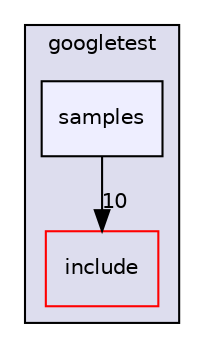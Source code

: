 digraph "build/_deps/googletest-src/googletest/samples" {
  bgcolor=transparent;
  compound=true
  node [ fontsize="10", fontname="Helvetica"];
  edge [ labelfontsize="10", labelfontname="Helvetica"];
  subgraph clusterdir_001a0f336d1d0a6c17b1be78e41a6b36 {
    graph [ bgcolor="#ddddee", pencolor="black", label="googletest" fontname="Helvetica", fontsize="10", URL="dir_001a0f336d1d0a6c17b1be78e41a6b36.html"]
  dir_65c2869a7074b008415232db837a30d1 [shape=box label="include" color="red" URL="dir_65c2869a7074b008415232db837a30d1.html"];
  dir_2f3faa652fe60d38b25c53dacef2a534 [shape=box, label="samples", style="filled", fillcolor="#eeeeff", pencolor="black", URL="dir_2f3faa652fe60d38b25c53dacef2a534.html"];
  }
  dir_2f3faa652fe60d38b25c53dacef2a534->dir_65c2869a7074b008415232db837a30d1 [headlabel="10", labeldistance=1.5 headhref="dir_000021_000015.html"];
}
